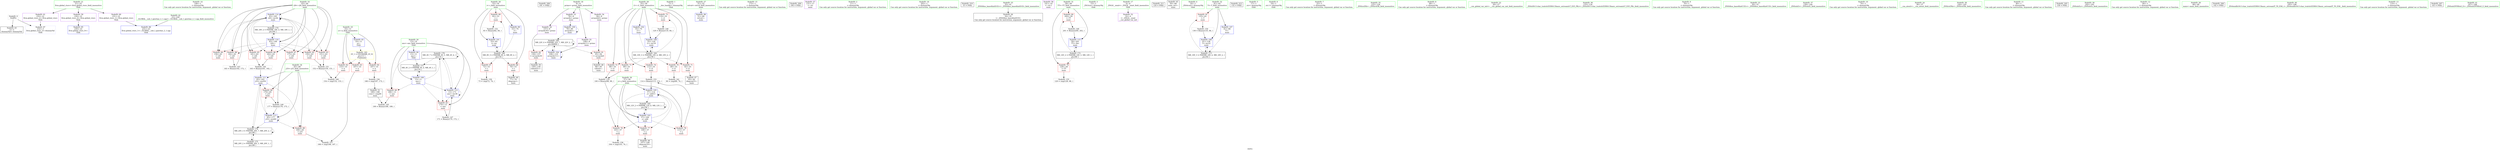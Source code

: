 digraph "SVFG" {
	label="SVFG";

	Node0x555adca9c1a0 [shape=record,color=grey,label="{NodeID: 0\nNullPtr}"];
	Node0x555adca9c1a0 -> Node0x555adcab60c0[style=solid];
	Node0x555adca9c1a0 -> Node0x555adcab6660[style=solid];
	Node0x555adcab6660 [shape=record,color=blue, style = dotted,label="{NodeID: 97\n232\<--3\nllvm.global_ctors_2\<--dummyVal\nGlob }"];
	Node0x555adca9da80 [shape=record,color=green,label="{NodeID: 14\n148\<--1\n\<--dummyObj\nCan only get source location for instruction, argument, global var or function.}"];
	Node0x555adcabb230 [shape=record,color=blue,label="{NodeID: 111\n65\<--163\nj33\<--mul34\nmain\n}"];
	Node0x555adcabb230 -> Node0x555adcab9730[style=dashed];
	Node0x555adcabb230 -> Node0x555adcab9800[style=dashed];
	Node0x555adcabb230 -> Node0x555adcabb3d0[style=dashed];
	Node0x555adcabb230 -> Node0x555adcac8a50[style=dashed];
	Node0x555adcab5310 [shape=record,color=green,label="{NodeID: 28\n53\<--54\ni\<--i_field_insensitive\nmain\n}"];
	Node0x555adcab5310 -> Node0x555adcab8550[style=solid];
	Node0x555adcab5310 -> Node0x555adcab8620[style=solid];
	Node0x555adcab5310 -> Node0x555adcab86f0[style=solid];
	Node0x555adcab5310 -> Node0x555adcab6830[style=solid];
	Node0x555adcab5310 -> Node0x555adcab69d0[style=solid];
	Node0x555adcad5c90 [shape=record,color=black,label="{NodeID: 208\n191 = PHI()\n}"];
	Node0x555adcab5fc0 [shape=record,color=green,label="{NodeID: 42\n23\<--226\n_GLOBAL__sub_I_qizichao_2_1.cpp\<--_GLOBAL__sub_I_qizichao_2_1.cpp_field_insensitive\n}"];
	Node0x555adcab5fc0 -> Node0x555adcab6560[style=solid];
	Node0x555adcab7bd0 [shape=record,color=purple,label="{NodeID: 56\n157\<--8\narrayidx30\<--prime\nmain\n}"];
	Node0x555adcab7bd0 -> Node0x555adcab99a0[style=solid];
	Node0x555adcabe120 [shape=record,color=grey,label="{NodeID: 153\n114 = Binary(113, 112, )\n}"];
	Node0x555adcabe120 -> Node0x555adcabad50[style=solid];
	Node0x555adcab87c0 [shape=record,color=red,label="{NodeID: 70\n89\<--55\n\<--i1\nmain\n}"];
	Node0x555adcab87c0 -> Node0x555adcabed20[style=solid];
	Node0x555adcab9320 [shape=record,color=red,label="{NodeID: 84\n156\<--63\n\<--i26\nmain\n}"];
	Node0x555adca9b2b0 [shape=record,color=green,label="{NodeID: 1\n7\<--1\n__dso_handle\<--dummyObj\nGlob }"];
	Node0x555adcab6760 [shape=record,color=blue,label="{NodeID: 98\n51\<--68\nretval\<--\nmain\n}"];
	Node0x555adca9db50 [shape=record,color=green,label="{NodeID: 15\n172\<--1\n\<--dummyObj\nCan only get source location for instruction, argument, global var or function.}"];
	Node0x555adcabb300 [shape=record,color=blue,label="{NodeID: 112\n13\<--171\nans\<--inc38\nmain\n}"];
	Node0x555adcabb300 -> Node0x555adcab83b0[style=dashed];
	Node0x555adcabb300 -> Node0x555adcabb300[style=dashed];
	Node0x555adcabb300 -> Node0x555adcac8f50[style=dashed];
	Node0x555adcab53e0 [shape=record,color=green,label="{NodeID: 29\n55\<--56\ni1\<--i1_field_insensitive\nmain\n}"];
	Node0x555adcab53e0 -> Node0x555adcab87c0[style=solid];
	Node0x555adcab53e0 -> Node0x555adcab8890[style=solid];
	Node0x555adcab53e0 -> Node0x555adcab8960[style=solid];
	Node0x555adcab53e0 -> Node0x555adcab8a30[style=solid];
	Node0x555adcab53e0 -> Node0x555adcab8b00[style=solid];
	Node0x555adcab53e0 -> Node0x555adcab8bd0[style=solid];
	Node0x555adcab53e0 -> Node0x555adcab6aa0[style=solid];
	Node0x555adcab53e0 -> Node0x555adcabae20[style=solid];
	Node0x555adcad5df0 [shape=record,color=black,label="{NodeID: 209\n194 = PHI()\n}"];
	Node0x555adcab60c0 [shape=record,color=black,label="{NodeID: 43\n2\<--3\ndummyVal\<--dummyVal\n}"];
	Node0x555adcab7ca0 [shape=record,color=purple,label="{NodeID: 57\n131\<--17\n\<--.str\nmain\n}"];
	Node0x555adcabe2a0 [shape=record,color=grey,label="{NodeID: 154\n100 = Binary(98, 99, )\n}"];
	Node0x555adcabe2a0 -> Node0x555adcab6b70[style=solid];
	Node0x555adcab8890 [shape=record,color=red,label="{NodeID: 71\n92\<--55\n\<--i1\nmain\n}"];
	Node0x555adcab8890 -> Node0x555adcab6460[style=solid];
	Node0x555adcab93f0 [shape=record,color=red,label="{NodeID: 85\n161\<--63\n\<--i26\nmain\n}"];
	Node0x555adcab93f0 -> Node0x555adcab7220[style=solid];
	Node0x555adca9d7c0 [shape=record,color=green,label="{NodeID: 2\n11\<--1\n\<--dummyObj\nCan only get source location for instruction, argument, global var or function.}"];
	Node0x555adcab6830 [shape=record,color=blue,label="{NodeID: 99\n53\<--70\ni\<--\nmain\n}"];
	Node0x555adcab6830 -> Node0x555adcac5d50[style=dashed];
	Node0x555adca9d030 [shape=record,color=green,label="{NodeID: 16\n202\<--1\n\<--dummyObj\nCan only get source location for instruction, argument, global var or function.}"];
	Node0x555adcabb3d0 [shape=record,color=blue,label="{NodeID: 113\n65\<--177\nj33\<--mul40\nmain\n}"];
	Node0x555adcabb3d0 -> Node0x555adcab9730[style=dashed];
	Node0x555adcabb3d0 -> Node0x555adcab9800[style=dashed];
	Node0x555adcabb3d0 -> Node0x555adcabb3d0[style=dashed];
	Node0x555adcabb3d0 -> Node0x555adcac8a50[style=dashed];
	Node0x555adcab54b0 [shape=record,color=green,label="{NodeID: 30\n57\<--58\nj\<--j_field_insensitive\nmain\n}"];
	Node0x555adcab54b0 -> Node0x555adcab8ca0[style=solid];
	Node0x555adcab54b0 -> Node0x555adcab8d70[style=solid];
	Node0x555adcab54b0 -> Node0x555adcab8e40[style=solid];
	Node0x555adcab54b0 -> Node0x555adcab6b70[style=solid];
	Node0x555adcab54b0 -> Node0x555adcabad50[style=solid];
	Node0x555adcad6bb0 [shape=record,color=black,label="{NodeID: 210\n33 = PHI()\n}"];
	Node0x555adcab61c0 [shape=record,color=black,label="{NodeID: 44\n34\<--35\n\<--_ZNSt8ios_base4InitD1Ev\nCan only get source location for instruction, argument, global var or function.}"];
	Node0x555adcab7d70 [shape=record,color=purple,label="{NodeID: 58\n141\<--19\n\<--.str.1\nmain\n}"];
	Node0x555adcabe420 [shape=record,color=grey,label="{NodeID: 155\n129 = cmp(128, 68, )\n}"];
	Node0x555adcab8960 [shape=record,color=red,label="{NodeID: 72\n98\<--55\n\<--i1\nmain\n}"];
	Node0x555adcab8960 -> Node0x555adcabe2a0[style=solid];
	Node0x555adcac5d50 [shape=record,color=black,label="{NodeID: 169\nMR_8V_3 = PHI(MR_8V_4, MR_8V_2, )\npts\{54 \}\n}"];
	Node0x555adcac5d50 -> Node0x555adcab8550[style=dashed];
	Node0x555adcac5d50 -> Node0x555adcab8620[style=dashed];
	Node0x555adcac5d50 -> Node0x555adcab86f0[style=dashed];
	Node0x555adcac5d50 -> Node0x555adcab69d0[style=dashed];
	Node0x555adcab94c0 [shape=record,color=red,label="{NodeID: 86\n162\<--63\n\<--i26\nmain\n}"];
	Node0x555adcab94c0 -> Node0x555adcab7220[style=solid];
	Node0x555adca9c3c0 [shape=record,color=green,label="{NodeID: 3\n15\<--1\n_ZSt3cin\<--dummyObj\nGlob }"];
	Node0x555adcaca350 [shape=record,color=yellow,style=double,label="{NodeID: 183\n2V_1 = ENCHI(MR_2V_0)\npts\{12 \}\nFun[main]}"];
	Node0x555adcaca350 -> Node0x555adcab8140[style=dashed];
	Node0x555adcaca350 -> Node0x555adcab8210[style=dashed];
	Node0x555adcaca350 -> Node0x555adcab82e0[style=dashed];
	Node0x555adcab6900 [shape=record,color=blue,label="{NodeID: 100\n78\<--80\narrayidx\<--\nmain\n}"];
	Node0x555adcab6900 -> Node0x555adcab6900[style=dashed];
	Node0x555adcab6900 -> Node0x555adcac4e50[style=dashed];
	Node0x555adca9d100 [shape=record,color=green,label="{NodeID: 17\n4\<--6\n_ZStL8__ioinit\<--_ZStL8__ioinit_field_insensitive\nGlob }"];
	Node0x555adca9d100 -> Node0x555adcab7890[style=solid];
	Node0x555adcabb4a0 [shape=record,color=blue,label="{NodeID: 114\n63\<--183\ni26\<--inc44\nmain\n}"];
	Node0x555adcabb4a0 -> Node0x555adcab9180[style=dashed];
	Node0x555adcabb4a0 -> Node0x555adcab9250[style=dashed];
	Node0x555adcabb4a0 -> Node0x555adcab9320[style=dashed];
	Node0x555adcabb4a0 -> Node0x555adcab93f0[style=dashed];
	Node0x555adcabb4a0 -> Node0x555adcab94c0[style=dashed];
	Node0x555adcabb4a0 -> Node0x555adcab9590[style=dashed];
	Node0x555adcabb4a0 -> Node0x555adcab9660[style=dashed];
	Node0x555adcabb4a0 -> Node0x555adcabb4a0[style=dashed];
	Node0x555adcabb4a0 -> Node0x555adcac7650[style=dashed];
	Node0x555adcab5580 [shape=record,color=green,label="{NodeID: 31\n59\<--60\nTT\<--TT_field_insensitive\nmain\n}"];
	Node0x555adcab5580 -> Node0x555adcab8f10[style=solid];
	Node0x555adcab5580 -> Node0x555adcab8fe0[style=solid];
	Node0x555adcab5580 -> Node0x555adcabb570[style=solid];
	Node0x555adcad6cb0 [shape=record,color=black,label="{NodeID: 211\n124 = PHI()\n}"];
	Node0x555adcab62c0 [shape=record,color=black,label="{NodeID: 45\n50\<--68\nmain_ret\<--\nmain\n}"];
	Node0x555adcab7e40 [shape=record,color=purple,label="{NodeID: 59\n230\<--21\nllvm.global_ctors_0\<--llvm.global_ctors\nGlob }"];
	Node0x555adcab7e40 -> Node0x555adcab9c70[style=solid];
	Node0x555adcabe5a0 [shape=record,color=grey,label="{NodeID: 156\n188 = cmp(187, 172, )\n}"];
	Node0x555adcabe5a0 -> Node0x555adcab77c0[style=solid];
	Node0x555adcab8a30 [shape=record,color=red,label="{NodeID: 73\n99\<--55\n\<--i1\nmain\n}"];
	Node0x555adcab8a30 -> Node0x555adcabe2a0[style=solid];
	Node0x555adcab9590 [shape=record,color=red,label="{NodeID: 87\n175\<--63\n\<--i26\nmain\n}"];
	Node0x555adcab9590 -> Node0x555adcabdb20[style=solid];
	Node0x555adca9c770 [shape=record,color=green,label="{NodeID: 4\n16\<--1\n_ZSt4cout\<--dummyObj\nGlob }"];
	Node0x555adcab69d0 [shape=record,color=blue,label="{NodeID: 101\n53\<--83\ni\<--inc\nmain\n}"];
	Node0x555adcab69d0 -> Node0x555adcac5d50[style=dashed];
	Node0x555adca9d1d0 [shape=record,color=green,label="{NodeID: 18\n8\<--9\nprime\<--prime_field_insensitive\nGlob }"];
	Node0x555adca9d1d0 -> Node0x555adcab7960[style=solid];
	Node0x555adca9d1d0 -> Node0x555adcab7a30[style=solid];
	Node0x555adca9d1d0 -> Node0x555adcab7b00[style=solid];
	Node0x555adca9d1d0 -> Node0x555adcab7bd0[style=solid];
	Node0x555adcabb570 [shape=record,color=blue,label="{NodeID: 115\n59\<--201\nTT\<--dec\nmain\n}"];
	Node0x555adcabb570 -> Node0x555adcac6c50[style=dashed];
	Node0x555adcab5650 [shape=record,color=green,label="{NodeID: 32\n61\<--62\nT\<--T_field_insensitive\nmain\n}"];
	Node0x555adcab5650 -> Node0x555adcab90b0[style=solid];
	Node0x555adcab5650 -> Node0x555adcabaef0[style=solid];
	Node0x555adcab5650 -> Node0x555adcabafc0[style=solid];
	Node0x555adcad6db0 [shape=record,color=black,label="{NodeID: 212\n132 = PHI()\n}"];
	Node0x555adcab6390 [shape=record,color=black,label="{NodeID: 46\n77\<--76\nidxprom\<--\nmain\n}"];
	Node0x555adcab70a0 [shape=record,color=grey,label="{NodeID: 143\n183 = Binary(182, 172, )\n}"];
	Node0x555adcab70a0 -> Node0x555adcabb4a0[style=solid];
	Node0x555adcab7f40 [shape=record,color=purple,label="{NodeID: 60\n231\<--21\nllvm.global_ctors_1\<--llvm.global_ctors\nGlob }"];
	Node0x555adcab7f40 -> Node0x555adcab6560[style=solid];
	Node0x555adcabe720 [shape=record,color=grey,label="{NodeID: 157\n168 = cmp(166, 167, )\n}"];
	Node0x555adcab8b00 [shape=record,color=red,label="{NodeID: 74\n112\<--55\n\<--i1\nmain\n}"];
	Node0x555adcab8b00 -> Node0x555adcabe120[style=solid];
	Node0x555adcac6750 [shape=record,color=black,label="{NodeID: 171\nMR_4V_2 = PHI(MR_4V_4, MR_4V_1, )\npts\{14 \}\n}"];
	Node0x555adcac6750 -> Node0x555adcabb090[style=dashed];
	Node0x555adcab9660 [shape=record,color=red,label="{NodeID: 88\n182\<--63\n\<--i26\nmain\n}"];
	Node0x555adcab9660 -> Node0x555adcab70a0[style=solid];
	Node0x555adca9c8f0 [shape=record,color=green,label="{NodeID: 5\n17\<--1\n.str\<--dummyObj\nGlob }"];
	Node0x555adcab6aa0 [shape=record,color=blue,label="{NodeID: 102\n55\<--70\ni1\<--\nmain\n}"];
	Node0x555adcab6aa0 -> Node0x555adcac4450[style=dashed];
	Node0x555adca9d2a0 [shape=record,color=green,label="{NodeID: 19\n10\<--12\nn\<--n_field_insensitive\nGlob }"];
	Node0x555adca9d2a0 -> Node0x555adcab8140[style=solid];
	Node0x555adca9d2a0 -> Node0x555adcab8210[style=solid];
	Node0x555adca9d2a0 -> Node0x555adcab82e0[style=solid];
	Node0x555adca9d2a0 -> Node0x555adcab9a70[style=solid];
	Node0x555adcab5720 [shape=record,color=green,label="{NodeID: 33\n63\<--64\ni26\<--i26_field_insensitive\nmain\n}"];
	Node0x555adcab5720 -> Node0x555adcab9180[style=solid];
	Node0x555adcab5720 -> Node0x555adcab9250[style=solid];
	Node0x555adcab5720 -> Node0x555adcab9320[style=solid];
	Node0x555adcab5720 -> Node0x555adcab93f0[style=solid];
	Node0x555adcab5720 -> Node0x555adcab94c0[style=solid];
	Node0x555adcab5720 -> Node0x555adcab9590[style=solid];
	Node0x555adcab5720 -> Node0x555adcab9660[style=solid];
	Node0x555adcab5720 -> Node0x555adcabb160[style=solid];
	Node0x555adcab5720 -> Node0x555adcabb4a0[style=solid];
	Node0x555adcab6460 [shape=record,color=black,label="{NodeID: 47\n93\<--92\nidxprom5\<--\nmain\n}"];
	Node0x555adcab7220 [shape=record,color=grey,label="{NodeID: 144\n163 = Binary(161, 162, )\n}"];
	Node0x555adcab7220 -> Node0x555adcabb230[style=solid];
	Node0x555adcab8040 [shape=record,color=purple,label="{NodeID: 61\n232\<--21\nllvm.global_ctors_2\<--llvm.global_ctors\nGlob }"];
	Node0x555adcab8040 -> Node0x555adcab6660[style=solid];
	Node0x555adcabe8a0 [shape=record,color=grey,label="{NodeID: 158\n104 = cmp(103, 74, )\n}"];
	Node0x555adcab8bd0 [shape=record,color=red,label="{NodeID: 75\n119\<--55\n\<--i1\nmain\n}"];
	Node0x555adcab8bd0 -> Node0x555adcabd6a0[style=solid];
	Node0x555adcac6c50 [shape=record,color=black,label="{NodeID: 172\nMR_14V_2 = PHI(MR_14V_3, MR_14V_1, )\npts\{60 \}\n}"];
	Node0x555adcac6c50 -> Node0x555adcab8f10[style=dashed];
	Node0x555adcac6c50 -> Node0x555adcab8fe0[style=dashed];
	Node0x555adcac6c50 -> Node0x555adcabb570[style=dashed];
	Node0x555adcab9730 [shape=record,color=red,label="{NodeID: 89\n166\<--65\n\<--j33\nmain\n}"];
	Node0x555adcab9730 -> Node0x555adcabe720[style=solid];
	Node0x555adca9ca70 [shape=record,color=green,label="{NodeID: 6\n19\<--1\n.str.1\<--dummyObj\nGlob }"];
	Node0x555adcab6b70 [shape=record,color=blue,label="{NodeID: 103\n57\<--100\nj\<--add\nmain\n}"];
	Node0x555adcab6b70 -> Node0x555adcab8ca0[style=dashed];
	Node0x555adcab6b70 -> Node0x555adcab8d70[style=dashed];
	Node0x555adcab6b70 -> Node0x555adcab8e40[style=dashed];
	Node0x555adcab6b70 -> Node0x555adcabad50[style=dashed];
	Node0x555adcab6b70 -> Node0x555adcac4950[style=dashed];
	Node0x555adca9d370 [shape=record,color=green,label="{NodeID: 20\n13\<--14\nans\<--ans_field_insensitive\nGlob }"];
	Node0x555adca9d370 -> Node0x555adcab83b0[style=solid];
	Node0x555adca9d370 -> Node0x555adcab8480[style=solid];
	Node0x555adca9d370 -> Node0x555adcab9b70[style=solid];
	Node0x555adca9d370 -> Node0x555adcabb090[style=solid];
	Node0x555adca9d370 -> Node0x555adcabb300[style=solid];
	Node0x555adcab57f0 [shape=record,color=green,label="{NodeID: 34\n65\<--66\nj33\<--j33_field_insensitive\nmain\n}"];
	Node0x555adcab57f0 -> Node0x555adcab9730[style=solid];
	Node0x555adcab57f0 -> Node0x555adcab9800[style=solid];
	Node0x555adcab57f0 -> Node0x555adcabb230[style=solid];
	Node0x555adcab57f0 -> Node0x555adcabb3d0[style=solid];
	Node0x555adcab7550 [shape=record,color=black,label="{NodeID: 48\n96\<--95\ntobool\<--\nmain\n}"];
	Node0x555adcab73a0 [shape=record,color=grey,label="{NodeID: 145\n190 = Binary(186, 189, )\n}"];
	Node0x555adcab8140 [shape=record,color=red,label="{NodeID: 62\n153\<--10\n\<--n\nmain\n}"];
	Node0x555adcab8140 -> Node0x555adcabeba0[style=solid];
	Node0x555adcabea20 [shape=record,color=grey,label="{NodeID: 159\n73 = cmp(72, 74, )\n}"];
	Node0x555adcab8ca0 [shape=record,color=red,label="{NodeID: 76\n103\<--57\n\<--j\nmain\n}"];
	Node0x555adcab8ca0 -> Node0x555adcabe8a0[style=solid];
	Node0x555adcac7150 [shape=record,color=black,label="{NodeID: 173\nMR_16V_3 = PHI(MR_16V_4, MR_16V_2, )\npts\{62 \}\n}"];
	Node0x555adcac7150 -> Node0x555adcab90b0[style=dashed];
	Node0x555adcac7150 -> Node0x555adcabafc0[style=dashed];
	Node0x555adcab9800 [shape=record,color=red,label="{NodeID: 90\n176\<--65\n\<--j33\nmain\n}"];
	Node0x555adcab9800 -> Node0x555adcabdb20[style=solid];
	Node0x555adca9cb00 [shape=record,color=green,label="{NodeID: 7\n22\<--1\n\<--dummyObj\nCan only get source location for instruction, argument, global var or function.}"];
	Node0x555adcab6c40 [shape=record,color=blue,label="{NodeID: 104\n108\<--110\narrayidx11\<--\nmain\n}"];
	Node0x555adcab6c40 -> Node0x555adcab6c40[style=dashed];
	Node0x555adcab6c40 -> Node0x555adcac4e50[style=dashed];
	Node0x555adca9d440 [shape=record,color=green,label="{NodeID: 21\n21\<--25\nllvm.global_ctors\<--llvm.global_ctors_field_insensitive\nGlob }"];
	Node0x555adca9d440 -> Node0x555adcab7e40[style=solid];
	Node0x555adca9d440 -> Node0x555adcab7f40[style=solid];
	Node0x555adca9d440 -> Node0x555adcab8040[style=solid];
	Node0x555adcab58c0 [shape=record,color=green,label="{NodeID: 35\n125\<--126\n_ZNSirsERi\<--_ZNSirsERi_field_insensitive\n}"];
	Node0x555adcab7620 [shape=record,color=black,label="{NodeID: 49\n107\<--106\nidxprom10\<--\nmain\n}"];
	Node0x555adcabd6a0 [shape=record,color=grey,label="{NodeID: 146\n120 = Binary(119, 84, )\n}"];
	Node0x555adcabd6a0 -> Node0x555adcabae20[style=solid];
	Node0x555adcab8210 [shape=record,color=red,label="{NodeID: 63\n167\<--10\n\<--n\nmain\n}"];
	Node0x555adcab8210 -> Node0x555adcabe720[style=solid];
	Node0x555adcabeba0 [shape=record,color=grey,label="{NodeID: 160\n154 = cmp(152, 153, )\n}"];
	Node0x555adcab8d70 [shape=record,color=red,label="{NodeID: 77\n106\<--57\n\<--j\nmain\n}"];
	Node0x555adcab8d70 -> Node0x555adcab7620[style=solid];
	Node0x555adcac7650 [shape=record,color=black,label="{NodeID: 174\nMR_18V_2 = PHI(MR_18V_4, MR_18V_1, )\npts\{64 \}\n}"];
	Node0x555adcac7650 -> Node0x555adcabb160[style=dashed];
	Node0x555adcab98d0 [shape=record,color=red,label="{NodeID: 91\n95\<--94\n\<--arrayidx6\nmain\n}"];
	Node0x555adcab98d0 -> Node0x555adcab7550[style=solid];
	Node0x555adca9dca0 [shape=record,color=green,label="{NodeID: 8\n68\<--1\n\<--dummyObj\nCan only get source location for instruction, argument, global var or function.}"];
	Node0x555adcabad50 [shape=record,color=blue,label="{NodeID: 105\n57\<--114\nj\<--add13\nmain\n}"];
	Node0x555adcabad50 -> Node0x555adcab8ca0[style=dashed];
	Node0x555adcabad50 -> Node0x555adcab8d70[style=dashed];
	Node0x555adcabad50 -> Node0x555adcab8e40[style=dashed];
	Node0x555adcabad50 -> Node0x555adcabad50[style=dashed];
	Node0x555adcabad50 -> Node0x555adcac4950[style=dashed];
	Node0x555adcab4ec0 [shape=record,color=green,label="{NodeID: 22\n26\<--27\n__cxx_global_var_init\<--__cxx_global_var_init_field_insensitive\n}"];
	Node0x555adcab59c0 [shape=record,color=green,label="{NodeID: 36\n133\<--134\n_ZStlsISt11char_traitsIcEERSt13basic_ostreamIcT_ES5_PKc\<--_ZStlsISt11char_traitsIcEERSt13basic_ostreamIcT_ES5_PKc_field_insensitive\n}"];
	Node0x555adcab76f0 [shape=record,color=black,label="{NodeID: 50\n159\<--158\ntobool31\<--\nmain\n}"];
	Node0x555adcabd820 [shape=record,color=grey,label="{NodeID: 147\n171 = Binary(170, 172, )\n}"];
	Node0x555adcabd820 -> Node0x555adcabb300[style=solid];
	Node0x555adcab82e0 [shape=record,color=red,label="{NodeID: 64\n187\<--10\n\<--n\nmain\n}"];
	Node0x555adcab82e0 -> Node0x555adcabe5a0[style=solid];
	Node0x555adcabed20 [shape=record,color=grey,label="{NodeID: 161\n90 = cmp(89, 74, )\n}"];
	Node0x555adcab8e40 [shape=record,color=red,label="{NodeID: 78\n113\<--57\n\<--j\nmain\n}"];
	Node0x555adcab8e40 -> Node0x555adcabe120[style=solid];
	Node0x555adcac7b50 [shape=record,color=black,label="{NodeID: 175\nMR_20V_2 = PHI(MR_20V_3, MR_20V_1, )\npts\{66 \}\n}"];
	Node0x555adcac7b50 -> Node0x555adcac8a50[style=dashed];
	Node0x555adcab99a0 [shape=record,color=red,label="{NodeID: 92\n158\<--157\n\<--arrayidx30\nmain\n}"];
	Node0x555adcab99a0 -> Node0x555adcab76f0[style=solid];
	Node0x555adca9dd30 [shape=record,color=green,label="{NodeID: 9\n70\<--1\n\<--dummyObj\nCan only get source location for instruction, argument, global var or function.}"];
	Node0x555adcabae20 [shape=record,color=blue,label="{NodeID: 106\n55\<--120\ni1\<--inc16\nmain\n}"];
	Node0x555adcabae20 -> Node0x555adcac4450[style=dashed];
	Node0x555adcab4f50 [shape=record,color=green,label="{NodeID: 23\n30\<--31\n_ZNSt8ios_base4InitC1Ev\<--_ZNSt8ios_base4InitC1Ev_field_insensitive\n}"];
	Node0x555adcab5ac0 [shape=record,color=green,label="{NodeID: 37\n139\<--140\n_ZNSolsEi\<--_ZNSolsEi_field_insensitive\n}"];
	Node0x555adcab77c0 [shape=record,color=black,label="{NodeID: 51\n189\<--188\nconv\<--cmp46\nmain\n}"];
	Node0x555adcab77c0 -> Node0x555adcab73a0[style=solid];
	Node0x555adcabd9a0 [shape=record,color=grey,label="{NodeID: 148\n201 = Binary(200, 202, )\n}"];
	Node0x555adcabd9a0 -> Node0x555adcabb570[style=solid];
	Node0x555adcab83b0 [shape=record,color=red,label="{NodeID: 65\n170\<--13\n\<--ans\nmain\n}"];
	Node0x555adcab83b0 -> Node0x555adcabd820[style=solid];
	Node0x555adcab8f10 [shape=record,color=red,label="{NodeID: 79\n128\<--59\n\<--TT\nmain\n}"];
	Node0x555adcab8f10 -> Node0x555adcabe420[style=solid];
	Node0x555adcab9a70 [shape=record,color=blue,label="{NodeID: 93\n10\<--11\nn\<--\nGlob }"];
	Node0x555adcab9a70 -> Node0x555adcaca350[style=dashed];
	Node0x555adca9c500 [shape=record,color=green,label="{NodeID: 10\n74\<--1\n\<--dummyObj\nCan only get source location for instruction, argument, global var or function.}"];
	Node0x555adcabaef0 [shape=record,color=blue,label="{NodeID: 107\n61\<--68\nT\<--\nmain\n}"];
	Node0x555adcabaef0 -> Node0x555adcac7150[style=dashed];
	Node0x555adcab4fe0 [shape=record,color=green,label="{NodeID: 24\n36\<--37\n__cxa_atexit\<--__cxa_atexit_field_insensitive\n}"];
	Node0x555adcab5bc0 [shape=record,color=green,label="{NodeID: 38\n144\<--145\n_ZNSirsERx\<--_ZNSirsERx_field_insensitive\n}"];
	Node0x555adcab7890 [shape=record,color=purple,label="{NodeID: 52\n32\<--4\n\<--_ZStL8__ioinit\n__cxx_global_var_init\n}"];
	Node0x555adcabdb20 [shape=record,color=grey,label="{NodeID: 149\n177 = Binary(176, 175, )\n}"];
	Node0x555adcabdb20 -> Node0x555adcabb3d0[style=solid];
	Node0x555adcab8480 [shape=record,color=red,label="{NodeID: 66\n186\<--13\n\<--ans\nmain\n}"];
	Node0x555adcab8480 -> Node0x555adcab73a0[style=solid];
	Node0x555adcab8fe0 [shape=record,color=red,label="{NodeID: 80\n200\<--59\n\<--TT\nmain\n}"];
	Node0x555adcab8fe0 -> Node0x555adcabd9a0[style=solid];
	Node0x555adcab9b70 [shape=record,color=blue,label="{NodeID: 94\n13\<--11\nans\<--\nGlob }"];
	Node0x555adcab9b70 -> Node0x555adcac6750[style=dashed];
	Node0x555adca9c5d0 [shape=record,color=green,label="{NodeID: 11\n80\<--1\n\<--dummyObj\nCan only get source location for instruction, argument, global var or function.}"];
	Node0x555adcabafc0 [shape=record,color=blue,label="{NodeID: 108\n61\<--136\nT\<--inc22\nmain\n}"];
	Node0x555adcabafc0 -> Node0x555adcac7150[style=dashed];
	Node0x555adcab5070 [shape=record,color=green,label="{NodeID: 25\n35\<--41\n_ZNSt8ios_base4InitD1Ev\<--_ZNSt8ios_base4InitD1Ev_field_insensitive\n}"];
	Node0x555adcab5070 -> Node0x555adcab61c0[style=solid];
	Node0x555adc8ab810 [shape=record,color=black,label="{NodeID: 205\n138 = PHI()\n}"];
	Node0x555adcab5cc0 [shape=record,color=green,label="{NodeID: 39\n192\<--193\n_ZNSolsEx\<--_ZNSolsEx_field_insensitive\n}"];
	Node0x555adcab7960 [shape=record,color=purple,label="{NodeID: 53\n78\<--8\narrayidx\<--prime\nmain\n}"];
	Node0x555adcab7960 -> Node0x555adcab6900[style=solid];
	Node0x555adcabdca0 [shape=record,color=grey,label="{NodeID: 150\n136 = Binary(135, 84, )\n}"];
	Node0x555adcabdca0 -> Node0x555adcabafc0[style=solid];
	Node0x555adcab8550 [shape=record,color=red,label="{NodeID: 67\n72\<--53\n\<--i\nmain\n}"];
	Node0x555adcab8550 -> Node0x555adcabea20[style=solid];
	Node0x555adcac4450 [shape=record,color=black,label="{NodeID: 164\nMR_10V_3 = PHI(MR_10V_4, MR_10V_2, )\npts\{56 \}\n}"];
	Node0x555adcac4450 -> Node0x555adcab87c0[style=dashed];
	Node0x555adcac4450 -> Node0x555adcab8890[style=dashed];
	Node0x555adcac4450 -> Node0x555adcab8960[style=dashed];
	Node0x555adcac4450 -> Node0x555adcab8a30[style=dashed];
	Node0x555adcac4450 -> Node0x555adcab8b00[style=dashed];
	Node0x555adcac4450 -> Node0x555adcab8bd0[style=dashed];
	Node0x555adcac4450 -> Node0x555adcabae20[style=dashed];
	Node0x555adcab90b0 [shape=record,color=red,label="{NodeID: 81\n135\<--61\n\<--T\nmain\n}"];
	Node0x555adcab90b0 -> Node0x555adcabdca0[style=solid];
	Node0x555adcac8a50 [shape=record,color=black,label="{NodeID: 178\nMR_20V_3 = PHI(MR_20V_7, MR_20V_2, )\npts\{66 \}\n}"];
	Node0x555adcac8a50 -> Node0x555adcabb230[style=dashed];
	Node0x555adcac8a50 -> Node0x555adcac7b50[style=dashed];
	Node0x555adcac8a50 -> Node0x555adcac8a50[style=dashed];
	Node0x555adcab9c70 [shape=record,color=blue,label="{NodeID: 95\n230\<--22\nllvm.global_ctors_0\<--\nGlob }"];
	Node0x555adca9d8e0 [shape=record,color=green,label="{NodeID: 12\n84\<--1\n\<--dummyObj\nCan only get source location for instruction, argument, global var or function.}"];
	Node0x555adcabb090 [shape=record,color=blue,label="{NodeID: 109\n13\<--11\nans\<--\nmain\n}"];
	Node0x555adcabb090 -> Node0x555adcab83b0[style=dashed];
	Node0x555adcabb090 -> Node0x555adcab8480[style=dashed];
	Node0x555adcabb090 -> Node0x555adcabb300[style=dashed];
	Node0x555adcabb090 -> Node0x555adcac6750[style=dashed];
	Node0x555adcabb090 -> Node0x555adcac8f50[style=dashed];
	Node0x555adcab5140 [shape=record,color=green,label="{NodeID: 26\n48\<--49\nmain\<--main_field_insensitive\n}"];
	Node0x555adcad5af0 [shape=record,color=black,label="{NodeID: 206\n142 = PHI()\n}"];
	Node0x555adcab5dc0 [shape=record,color=green,label="{NodeID: 40\n195\<--196\n_ZSt4endlIcSt11char_traitsIcEERSt13basic_ostreamIT_T0_ES6_\<--_ZSt4endlIcSt11char_traitsIcEERSt13basic_ostreamIT_T0_ES6__field_insensitive\n}"];
	Node0x555adcab7a30 [shape=record,color=purple,label="{NodeID: 54\n94\<--8\narrayidx6\<--prime\nmain\n}"];
	Node0x555adcab7a30 -> Node0x555adcab98d0[style=solid];
	Node0x555adcabde20 [shape=record,color=grey,label="{NodeID: 151\n152 = Binary(150, 151, )\n}"];
	Node0x555adcabde20 -> Node0x555adcabeba0[style=solid];
	Node0x555adcab8620 [shape=record,color=red,label="{NodeID: 68\n76\<--53\n\<--i\nmain\n}"];
	Node0x555adcab8620 -> Node0x555adcab6390[style=solid];
	Node0x555adcac4950 [shape=record,color=black,label="{NodeID: 165\nMR_12V_2 = PHI(MR_12V_6, MR_12V_1, )\npts\{58 \}\n}"];
	Node0x555adcac4950 -> Node0x555adcab6b70[style=dashed];
	Node0x555adcac4950 -> Node0x555adcac4950[style=dashed];
	Node0x555adcab9180 [shape=record,color=red,label="{NodeID: 82\n150\<--63\n\<--i26\nmain\n}"];
	Node0x555adcab9180 -> Node0x555adcabde20[style=solid];
	Node0x555adcac8f50 [shape=record,color=black,label="{NodeID: 179\nMR_4V_7 = PHI(MR_4V_5, MR_4V_4, )\npts\{14 \}\n}"];
	Node0x555adcac8f50 -> Node0x555adcab83b0[style=dashed];
	Node0x555adcac8f50 -> Node0x555adcab8480[style=dashed];
	Node0x555adcac8f50 -> Node0x555adcabb300[style=dashed];
	Node0x555adcac8f50 -> Node0x555adcac6750[style=dashed];
	Node0x555adcac8f50 -> Node0x555adcac8f50[style=dashed];
	Node0x555adcab6560 [shape=record,color=blue,label="{NodeID: 96\n231\<--23\nllvm.global_ctors_1\<--_GLOBAL__sub_I_qizichao_2_1.cpp\nGlob }"];
	Node0x555adca9d9b0 [shape=record,color=green,label="{NodeID: 13\n110\<--1\n\<--dummyObj\nCan only get source location for instruction, argument, global var or function.}"];
	Node0x555adcabb160 [shape=record,color=blue,label="{NodeID: 110\n63\<--148\ni26\<--\nmain\n}"];
	Node0x555adcabb160 -> Node0x555adcab9180[style=dashed];
	Node0x555adcabb160 -> Node0x555adcab9250[style=dashed];
	Node0x555adcabb160 -> Node0x555adcab9320[style=dashed];
	Node0x555adcabb160 -> Node0x555adcab93f0[style=dashed];
	Node0x555adcabb160 -> Node0x555adcab94c0[style=dashed];
	Node0x555adcabb160 -> Node0x555adcab9590[style=dashed];
	Node0x555adcabb160 -> Node0x555adcab9660[style=dashed];
	Node0x555adcabb160 -> Node0x555adcabb4a0[style=dashed];
	Node0x555adcabb160 -> Node0x555adcac7650[style=dashed];
	Node0x555adcab5240 [shape=record,color=green,label="{NodeID: 27\n51\<--52\nretval\<--retval_field_insensitive\nmain\n}"];
	Node0x555adcab5240 -> Node0x555adcab6760[style=solid];
	Node0x555adcad5bc0 [shape=record,color=black,label="{NodeID: 207\n143 = PHI()\n}"];
	Node0x555adcab5ec0 [shape=record,color=green,label="{NodeID: 41\n197\<--198\n_ZNSolsEPFRSoS_E\<--_ZNSolsEPFRSoS_E_field_insensitive\n}"];
	Node0x555adcab7b00 [shape=record,color=purple,label="{NodeID: 55\n108\<--8\narrayidx11\<--prime\nmain\n}"];
	Node0x555adcab7b00 -> Node0x555adcab6c40[style=solid];
	Node0x555adcabdfa0 [shape=record,color=grey,label="{NodeID: 152\n83 = Binary(82, 84, )\n}"];
	Node0x555adcabdfa0 -> Node0x555adcab69d0[style=solid];
	Node0x555adcab86f0 [shape=record,color=red,label="{NodeID: 69\n82\<--53\n\<--i\nmain\n}"];
	Node0x555adcab86f0 -> Node0x555adcabdfa0[style=solid];
	Node0x555adcac4e50 [shape=record,color=black,label="{NodeID: 166\nMR_22V_4 = PHI(MR_22V_7, MR_22V_2, )\npts\{90000 \}\n}"];
	Node0x555adcac4e50 -> Node0x555adcab98d0[style=dashed];
	Node0x555adcac4e50 -> Node0x555adcab99a0[style=dashed];
	Node0x555adcac4e50 -> Node0x555adcab6c40[style=dashed];
	Node0x555adcac4e50 -> Node0x555adcac4e50[style=dashed];
	Node0x555adcab9250 [shape=record,color=red,label="{NodeID: 83\n151\<--63\n\<--i26\nmain\n}"];
	Node0x555adcab9250 -> Node0x555adcabde20[style=solid];
}
